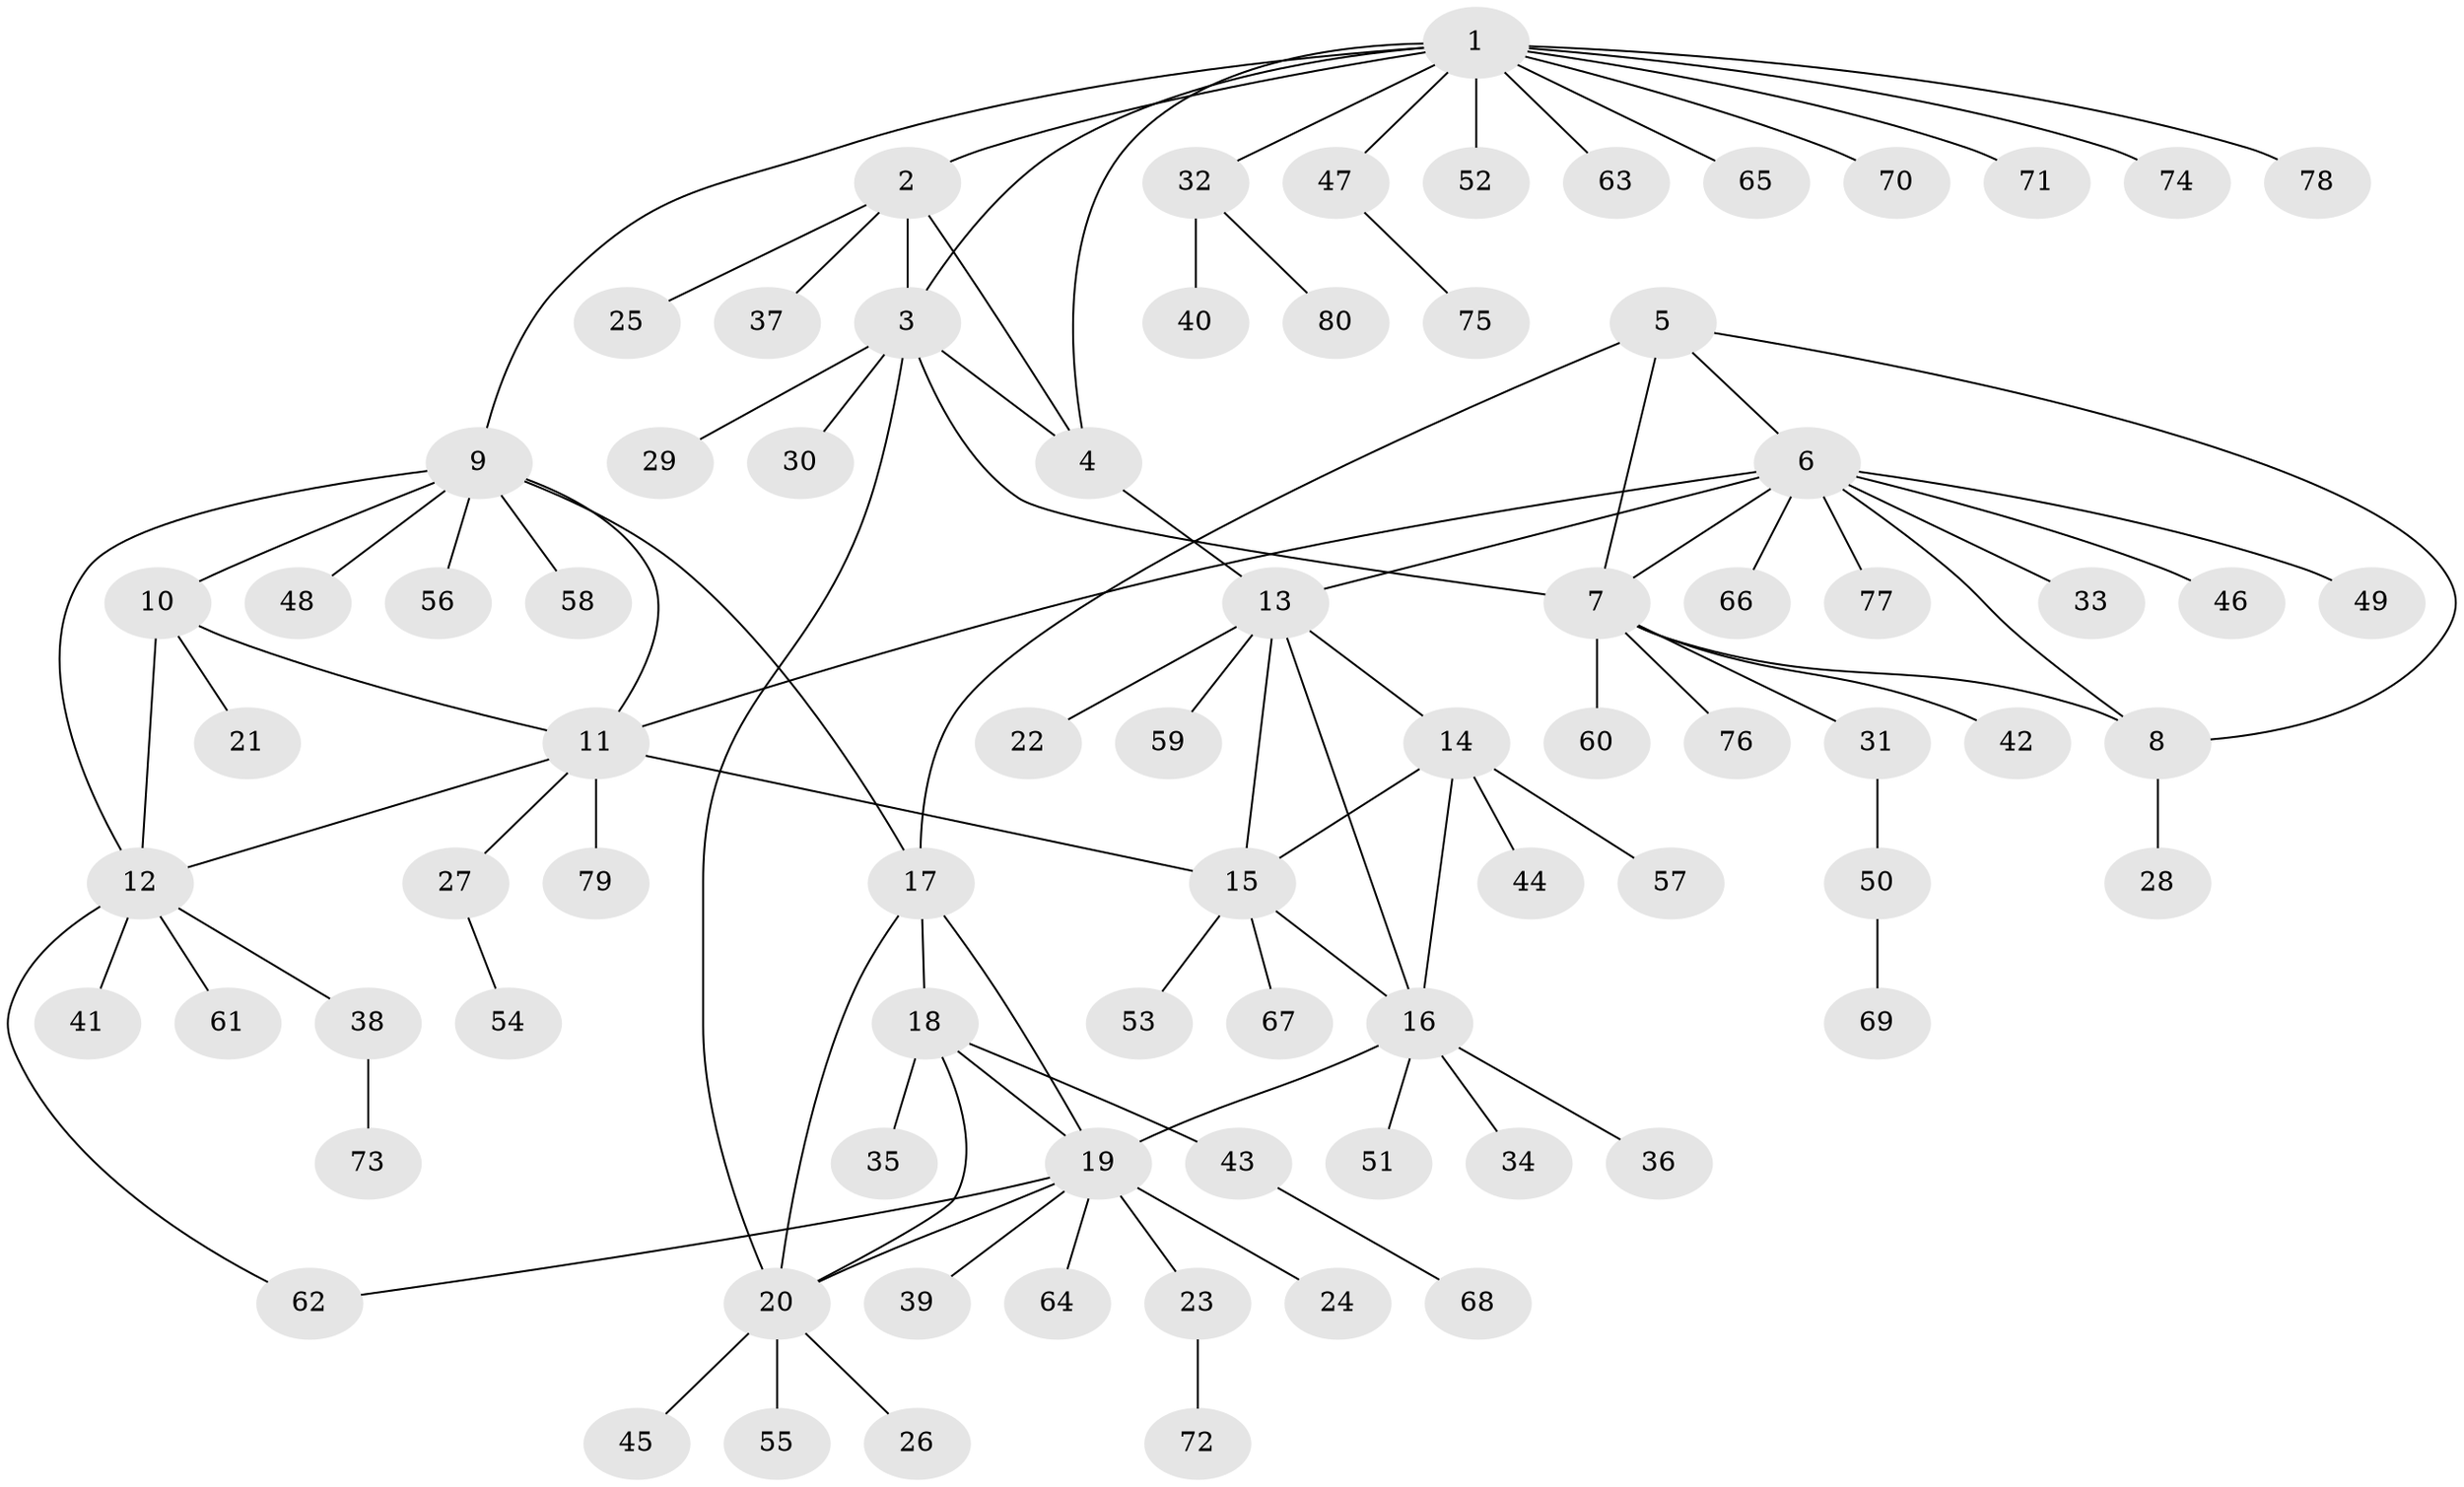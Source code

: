 // Generated by graph-tools (version 1.1) at 2025/02/03/09/25 03:02:34]
// undirected, 80 vertices, 101 edges
graph export_dot {
graph [start="1"]
  node [color=gray90,style=filled];
  1;
  2;
  3;
  4;
  5;
  6;
  7;
  8;
  9;
  10;
  11;
  12;
  13;
  14;
  15;
  16;
  17;
  18;
  19;
  20;
  21;
  22;
  23;
  24;
  25;
  26;
  27;
  28;
  29;
  30;
  31;
  32;
  33;
  34;
  35;
  36;
  37;
  38;
  39;
  40;
  41;
  42;
  43;
  44;
  45;
  46;
  47;
  48;
  49;
  50;
  51;
  52;
  53;
  54;
  55;
  56;
  57;
  58;
  59;
  60;
  61;
  62;
  63;
  64;
  65;
  66;
  67;
  68;
  69;
  70;
  71;
  72;
  73;
  74;
  75;
  76;
  77;
  78;
  79;
  80;
  1 -- 2;
  1 -- 3;
  1 -- 4;
  1 -- 9;
  1 -- 32;
  1 -- 47;
  1 -- 52;
  1 -- 63;
  1 -- 65;
  1 -- 70;
  1 -- 71;
  1 -- 74;
  1 -- 78;
  2 -- 3;
  2 -- 4;
  2 -- 25;
  2 -- 37;
  3 -- 4;
  3 -- 7;
  3 -- 20;
  3 -- 29;
  3 -- 30;
  4 -- 13;
  5 -- 6;
  5 -- 7;
  5 -- 8;
  5 -- 17;
  6 -- 7;
  6 -- 8;
  6 -- 11;
  6 -- 13;
  6 -- 33;
  6 -- 46;
  6 -- 49;
  6 -- 66;
  6 -- 77;
  7 -- 8;
  7 -- 31;
  7 -- 42;
  7 -- 60;
  7 -- 76;
  8 -- 28;
  9 -- 10;
  9 -- 11;
  9 -- 12;
  9 -- 17;
  9 -- 48;
  9 -- 56;
  9 -- 58;
  10 -- 11;
  10 -- 12;
  10 -- 21;
  11 -- 12;
  11 -- 15;
  11 -- 27;
  11 -- 79;
  12 -- 38;
  12 -- 41;
  12 -- 61;
  12 -- 62;
  13 -- 14;
  13 -- 15;
  13 -- 16;
  13 -- 22;
  13 -- 59;
  14 -- 15;
  14 -- 16;
  14 -- 44;
  14 -- 57;
  15 -- 16;
  15 -- 53;
  15 -- 67;
  16 -- 19;
  16 -- 34;
  16 -- 36;
  16 -- 51;
  17 -- 18;
  17 -- 19;
  17 -- 20;
  18 -- 19;
  18 -- 20;
  18 -- 35;
  18 -- 43;
  19 -- 20;
  19 -- 23;
  19 -- 24;
  19 -- 39;
  19 -- 62;
  19 -- 64;
  20 -- 26;
  20 -- 45;
  20 -- 55;
  23 -- 72;
  27 -- 54;
  31 -- 50;
  32 -- 40;
  32 -- 80;
  38 -- 73;
  43 -- 68;
  47 -- 75;
  50 -- 69;
}

